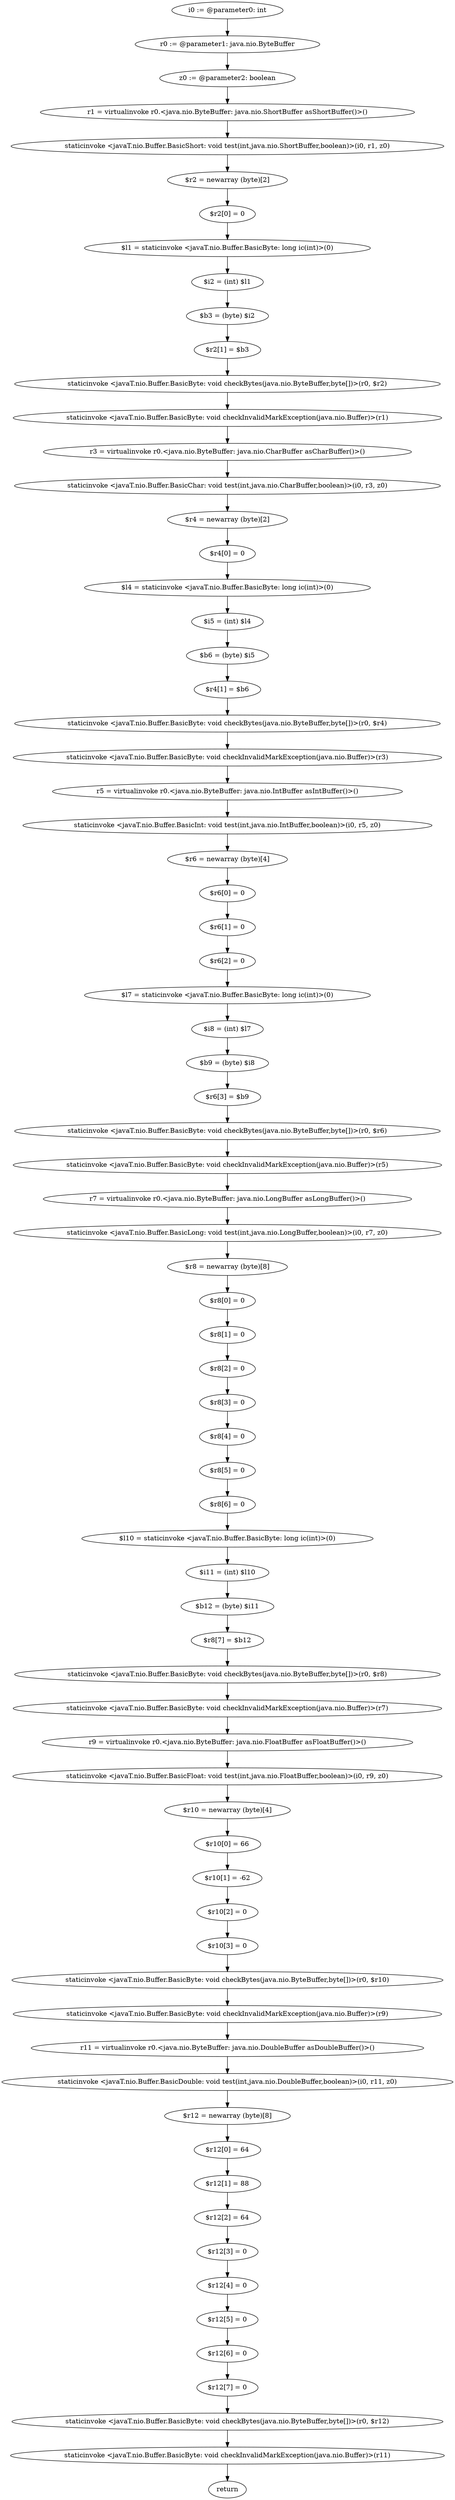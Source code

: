 digraph "unitGraph" {
    "i0 := @parameter0: int"
    "r0 := @parameter1: java.nio.ByteBuffer"
    "z0 := @parameter2: boolean"
    "r1 = virtualinvoke r0.<java.nio.ByteBuffer: java.nio.ShortBuffer asShortBuffer()>()"
    "staticinvoke <javaT.nio.Buffer.BasicShort: void test(int,java.nio.ShortBuffer,boolean)>(i0, r1, z0)"
    "$r2 = newarray (byte)[2]"
    "$r2[0] = 0"
    "$l1 = staticinvoke <javaT.nio.Buffer.BasicByte: long ic(int)>(0)"
    "$i2 = (int) $l1"
    "$b3 = (byte) $i2"
    "$r2[1] = $b3"
    "staticinvoke <javaT.nio.Buffer.BasicByte: void checkBytes(java.nio.ByteBuffer,byte[])>(r0, $r2)"
    "staticinvoke <javaT.nio.Buffer.BasicByte: void checkInvalidMarkException(java.nio.Buffer)>(r1)"
    "r3 = virtualinvoke r0.<java.nio.ByteBuffer: java.nio.CharBuffer asCharBuffer()>()"
    "staticinvoke <javaT.nio.Buffer.BasicChar: void test(int,java.nio.CharBuffer,boolean)>(i0, r3, z0)"
    "$r4 = newarray (byte)[2]"
    "$r4[0] = 0"
    "$l4 = staticinvoke <javaT.nio.Buffer.BasicByte: long ic(int)>(0)"
    "$i5 = (int) $l4"
    "$b6 = (byte) $i5"
    "$r4[1] = $b6"
    "staticinvoke <javaT.nio.Buffer.BasicByte: void checkBytes(java.nio.ByteBuffer,byte[])>(r0, $r4)"
    "staticinvoke <javaT.nio.Buffer.BasicByte: void checkInvalidMarkException(java.nio.Buffer)>(r3)"
    "r5 = virtualinvoke r0.<java.nio.ByteBuffer: java.nio.IntBuffer asIntBuffer()>()"
    "staticinvoke <javaT.nio.Buffer.BasicInt: void test(int,java.nio.IntBuffer,boolean)>(i0, r5, z0)"
    "$r6 = newarray (byte)[4]"
    "$r6[0] = 0"
    "$r6[1] = 0"
    "$r6[2] = 0"
    "$l7 = staticinvoke <javaT.nio.Buffer.BasicByte: long ic(int)>(0)"
    "$i8 = (int) $l7"
    "$b9 = (byte) $i8"
    "$r6[3] = $b9"
    "staticinvoke <javaT.nio.Buffer.BasicByte: void checkBytes(java.nio.ByteBuffer,byte[])>(r0, $r6)"
    "staticinvoke <javaT.nio.Buffer.BasicByte: void checkInvalidMarkException(java.nio.Buffer)>(r5)"
    "r7 = virtualinvoke r0.<java.nio.ByteBuffer: java.nio.LongBuffer asLongBuffer()>()"
    "staticinvoke <javaT.nio.Buffer.BasicLong: void test(int,java.nio.LongBuffer,boolean)>(i0, r7, z0)"
    "$r8 = newarray (byte)[8]"
    "$r8[0] = 0"
    "$r8[1] = 0"
    "$r8[2] = 0"
    "$r8[3] = 0"
    "$r8[4] = 0"
    "$r8[5] = 0"
    "$r8[6] = 0"
    "$l10 = staticinvoke <javaT.nio.Buffer.BasicByte: long ic(int)>(0)"
    "$i11 = (int) $l10"
    "$b12 = (byte) $i11"
    "$r8[7] = $b12"
    "staticinvoke <javaT.nio.Buffer.BasicByte: void checkBytes(java.nio.ByteBuffer,byte[])>(r0, $r8)"
    "staticinvoke <javaT.nio.Buffer.BasicByte: void checkInvalidMarkException(java.nio.Buffer)>(r7)"
    "r9 = virtualinvoke r0.<java.nio.ByteBuffer: java.nio.FloatBuffer asFloatBuffer()>()"
    "staticinvoke <javaT.nio.Buffer.BasicFloat: void test(int,java.nio.FloatBuffer,boolean)>(i0, r9, z0)"
    "$r10 = newarray (byte)[4]"
    "$r10[0] = 66"
    "$r10[1] = -62"
    "$r10[2] = 0"
    "$r10[3] = 0"
    "staticinvoke <javaT.nio.Buffer.BasicByte: void checkBytes(java.nio.ByteBuffer,byte[])>(r0, $r10)"
    "staticinvoke <javaT.nio.Buffer.BasicByte: void checkInvalidMarkException(java.nio.Buffer)>(r9)"
    "r11 = virtualinvoke r0.<java.nio.ByteBuffer: java.nio.DoubleBuffer asDoubleBuffer()>()"
    "staticinvoke <javaT.nio.Buffer.BasicDouble: void test(int,java.nio.DoubleBuffer,boolean)>(i0, r11, z0)"
    "$r12 = newarray (byte)[8]"
    "$r12[0] = 64"
    "$r12[1] = 88"
    "$r12[2] = 64"
    "$r12[3] = 0"
    "$r12[4] = 0"
    "$r12[5] = 0"
    "$r12[6] = 0"
    "$r12[7] = 0"
    "staticinvoke <javaT.nio.Buffer.BasicByte: void checkBytes(java.nio.ByteBuffer,byte[])>(r0, $r12)"
    "staticinvoke <javaT.nio.Buffer.BasicByte: void checkInvalidMarkException(java.nio.Buffer)>(r11)"
    "return"
    "i0 := @parameter0: int"->"r0 := @parameter1: java.nio.ByteBuffer";
    "r0 := @parameter1: java.nio.ByteBuffer"->"z0 := @parameter2: boolean";
    "z0 := @parameter2: boolean"->"r1 = virtualinvoke r0.<java.nio.ByteBuffer: java.nio.ShortBuffer asShortBuffer()>()";
    "r1 = virtualinvoke r0.<java.nio.ByteBuffer: java.nio.ShortBuffer asShortBuffer()>()"->"staticinvoke <javaT.nio.Buffer.BasicShort: void test(int,java.nio.ShortBuffer,boolean)>(i0, r1, z0)";
    "staticinvoke <javaT.nio.Buffer.BasicShort: void test(int,java.nio.ShortBuffer,boolean)>(i0, r1, z0)"->"$r2 = newarray (byte)[2]";
    "$r2 = newarray (byte)[2]"->"$r2[0] = 0";
    "$r2[0] = 0"->"$l1 = staticinvoke <javaT.nio.Buffer.BasicByte: long ic(int)>(0)";
    "$l1 = staticinvoke <javaT.nio.Buffer.BasicByte: long ic(int)>(0)"->"$i2 = (int) $l1";
    "$i2 = (int) $l1"->"$b3 = (byte) $i2";
    "$b3 = (byte) $i2"->"$r2[1] = $b3";
    "$r2[1] = $b3"->"staticinvoke <javaT.nio.Buffer.BasicByte: void checkBytes(java.nio.ByteBuffer,byte[])>(r0, $r2)";
    "staticinvoke <javaT.nio.Buffer.BasicByte: void checkBytes(java.nio.ByteBuffer,byte[])>(r0, $r2)"->"staticinvoke <javaT.nio.Buffer.BasicByte: void checkInvalidMarkException(java.nio.Buffer)>(r1)";
    "staticinvoke <javaT.nio.Buffer.BasicByte: void checkInvalidMarkException(java.nio.Buffer)>(r1)"->"r3 = virtualinvoke r0.<java.nio.ByteBuffer: java.nio.CharBuffer asCharBuffer()>()";
    "r3 = virtualinvoke r0.<java.nio.ByteBuffer: java.nio.CharBuffer asCharBuffer()>()"->"staticinvoke <javaT.nio.Buffer.BasicChar: void test(int,java.nio.CharBuffer,boolean)>(i0, r3, z0)";
    "staticinvoke <javaT.nio.Buffer.BasicChar: void test(int,java.nio.CharBuffer,boolean)>(i0, r3, z0)"->"$r4 = newarray (byte)[2]";
    "$r4 = newarray (byte)[2]"->"$r4[0] = 0";
    "$r4[0] = 0"->"$l4 = staticinvoke <javaT.nio.Buffer.BasicByte: long ic(int)>(0)";
    "$l4 = staticinvoke <javaT.nio.Buffer.BasicByte: long ic(int)>(0)"->"$i5 = (int) $l4";
    "$i5 = (int) $l4"->"$b6 = (byte) $i5";
    "$b6 = (byte) $i5"->"$r4[1] = $b6";
    "$r4[1] = $b6"->"staticinvoke <javaT.nio.Buffer.BasicByte: void checkBytes(java.nio.ByteBuffer,byte[])>(r0, $r4)";
    "staticinvoke <javaT.nio.Buffer.BasicByte: void checkBytes(java.nio.ByteBuffer,byte[])>(r0, $r4)"->"staticinvoke <javaT.nio.Buffer.BasicByte: void checkInvalidMarkException(java.nio.Buffer)>(r3)";
    "staticinvoke <javaT.nio.Buffer.BasicByte: void checkInvalidMarkException(java.nio.Buffer)>(r3)"->"r5 = virtualinvoke r0.<java.nio.ByteBuffer: java.nio.IntBuffer asIntBuffer()>()";
    "r5 = virtualinvoke r0.<java.nio.ByteBuffer: java.nio.IntBuffer asIntBuffer()>()"->"staticinvoke <javaT.nio.Buffer.BasicInt: void test(int,java.nio.IntBuffer,boolean)>(i0, r5, z0)";
    "staticinvoke <javaT.nio.Buffer.BasicInt: void test(int,java.nio.IntBuffer,boolean)>(i0, r5, z0)"->"$r6 = newarray (byte)[4]";
    "$r6 = newarray (byte)[4]"->"$r6[0] = 0";
    "$r6[0] = 0"->"$r6[1] = 0";
    "$r6[1] = 0"->"$r6[2] = 0";
    "$r6[2] = 0"->"$l7 = staticinvoke <javaT.nio.Buffer.BasicByte: long ic(int)>(0)";
    "$l7 = staticinvoke <javaT.nio.Buffer.BasicByte: long ic(int)>(0)"->"$i8 = (int) $l7";
    "$i8 = (int) $l7"->"$b9 = (byte) $i8";
    "$b9 = (byte) $i8"->"$r6[3] = $b9";
    "$r6[3] = $b9"->"staticinvoke <javaT.nio.Buffer.BasicByte: void checkBytes(java.nio.ByteBuffer,byte[])>(r0, $r6)";
    "staticinvoke <javaT.nio.Buffer.BasicByte: void checkBytes(java.nio.ByteBuffer,byte[])>(r0, $r6)"->"staticinvoke <javaT.nio.Buffer.BasicByte: void checkInvalidMarkException(java.nio.Buffer)>(r5)";
    "staticinvoke <javaT.nio.Buffer.BasicByte: void checkInvalidMarkException(java.nio.Buffer)>(r5)"->"r7 = virtualinvoke r0.<java.nio.ByteBuffer: java.nio.LongBuffer asLongBuffer()>()";
    "r7 = virtualinvoke r0.<java.nio.ByteBuffer: java.nio.LongBuffer asLongBuffer()>()"->"staticinvoke <javaT.nio.Buffer.BasicLong: void test(int,java.nio.LongBuffer,boolean)>(i0, r7, z0)";
    "staticinvoke <javaT.nio.Buffer.BasicLong: void test(int,java.nio.LongBuffer,boolean)>(i0, r7, z0)"->"$r8 = newarray (byte)[8]";
    "$r8 = newarray (byte)[8]"->"$r8[0] = 0";
    "$r8[0] = 0"->"$r8[1] = 0";
    "$r8[1] = 0"->"$r8[2] = 0";
    "$r8[2] = 0"->"$r8[3] = 0";
    "$r8[3] = 0"->"$r8[4] = 0";
    "$r8[4] = 0"->"$r8[5] = 0";
    "$r8[5] = 0"->"$r8[6] = 0";
    "$r8[6] = 0"->"$l10 = staticinvoke <javaT.nio.Buffer.BasicByte: long ic(int)>(0)";
    "$l10 = staticinvoke <javaT.nio.Buffer.BasicByte: long ic(int)>(0)"->"$i11 = (int) $l10";
    "$i11 = (int) $l10"->"$b12 = (byte) $i11";
    "$b12 = (byte) $i11"->"$r8[7] = $b12";
    "$r8[7] = $b12"->"staticinvoke <javaT.nio.Buffer.BasicByte: void checkBytes(java.nio.ByteBuffer,byte[])>(r0, $r8)";
    "staticinvoke <javaT.nio.Buffer.BasicByte: void checkBytes(java.nio.ByteBuffer,byte[])>(r0, $r8)"->"staticinvoke <javaT.nio.Buffer.BasicByte: void checkInvalidMarkException(java.nio.Buffer)>(r7)";
    "staticinvoke <javaT.nio.Buffer.BasicByte: void checkInvalidMarkException(java.nio.Buffer)>(r7)"->"r9 = virtualinvoke r0.<java.nio.ByteBuffer: java.nio.FloatBuffer asFloatBuffer()>()";
    "r9 = virtualinvoke r0.<java.nio.ByteBuffer: java.nio.FloatBuffer asFloatBuffer()>()"->"staticinvoke <javaT.nio.Buffer.BasicFloat: void test(int,java.nio.FloatBuffer,boolean)>(i0, r9, z0)";
    "staticinvoke <javaT.nio.Buffer.BasicFloat: void test(int,java.nio.FloatBuffer,boolean)>(i0, r9, z0)"->"$r10 = newarray (byte)[4]";
    "$r10 = newarray (byte)[4]"->"$r10[0] = 66";
    "$r10[0] = 66"->"$r10[1] = -62";
    "$r10[1] = -62"->"$r10[2] = 0";
    "$r10[2] = 0"->"$r10[3] = 0";
    "$r10[3] = 0"->"staticinvoke <javaT.nio.Buffer.BasicByte: void checkBytes(java.nio.ByteBuffer,byte[])>(r0, $r10)";
    "staticinvoke <javaT.nio.Buffer.BasicByte: void checkBytes(java.nio.ByteBuffer,byte[])>(r0, $r10)"->"staticinvoke <javaT.nio.Buffer.BasicByte: void checkInvalidMarkException(java.nio.Buffer)>(r9)";
    "staticinvoke <javaT.nio.Buffer.BasicByte: void checkInvalidMarkException(java.nio.Buffer)>(r9)"->"r11 = virtualinvoke r0.<java.nio.ByteBuffer: java.nio.DoubleBuffer asDoubleBuffer()>()";
    "r11 = virtualinvoke r0.<java.nio.ByteBuffer: java.nio.DoubleBuffer asDoubleBuffer()>()"->"staticinvoke <javaT.nio.Buffer.BasicDouble: void test(int,java.nio.DoubleBuffer,boolean)>(i0, r11, z0)";
    "staticinvoke <javaT.nio.Buffer.BasicDouble: void test(int,java.nio.DoubleBuffer,boolean)>(i0, r11, z0)"->"$r12 = newarray (byte)[8]";
    "$r12 = newarray (byte)[8]"->"$r12[0] = 64";
    "$r12[0] = 64"->"$r12[1] = 88";
    "$r12[1] = 88"->"$r12[2] = 64";
    "$r12[2] = 64"->"$r12[3] = 0";
    "$r12[3] = 0"->"$r12[4] = 0";
    "$r12[4] = 0"->"$r12[5] = 0";
    "$r12[5] = 0"->"$r12[6] = 0";
    "$r12[6] = 0"->"$r12[7] = 0";
    "$r12[7] = 0"->"staticinvoke <javaT.nio.Buffer.BasicByte: void checkBytes(java.nio.ByteBuffer,byte[])>(r0, $r12)";
    "staticinvoke <javaT.nio.Buffer.BasicByte: void checkBytes(java.nio.ByteBuffer,byte[])>(r0, $r12)"->"staticinvoke <javaT.nio.Buffer.BasicByte: void checkInvalidMarkException(java.nio.Buffer)>(r11)";
    "staticinvoke <javaT.nio.Buffer.BasicByte: void checkInvalidMarkException(java.nio.Buffer)>(r11)"->"return";
}
